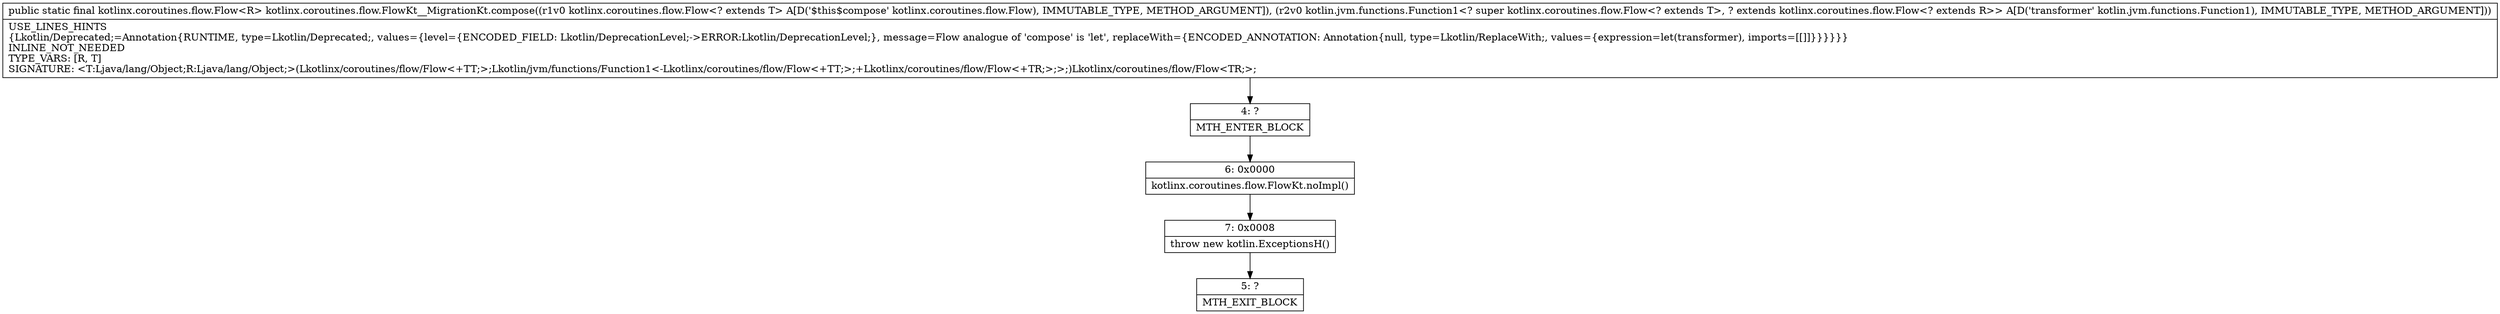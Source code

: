 digraph "CFG forkotlinx.coroutines.flow.FlowKt__MigrationKt.compose(Lkotlinx\/coroutines\/flow\/Flow;Lkotlin\/jvm\/functions\/Function1;)Lkotlinx\/coroutines\/flow\/Flow;" {
Node_4 [shape=record,label="{4\:\ ?|MTH_ENTER_BLOCK\l}"];
Node_6 [shape=record,label="{6\:\ 0x0000|kotlinx.coroutines.flow.FlowKt.noImpl()\l}"];
Node_7 [shape=record,label="{7\:\ 0x0008|throw new kotlin.ExceptionsH()\l}"];
Node_5 [shape=record,label="{5\:\ ?|MTH_EXIT_BLOCK\l}"];
MethodNode[shape=record,label="{public static final kotlinx.coroutines.flow.Flow\<R\> kotlinx.coroutines.flow.FlowKt__MigrationKt.compose((r1v0 kotlinx.coroutines.flow.Flow\<? extends T\> A[D('$this$compose' kotlinx.coroutines.flow.Flow), IMMUTABLE_TYPE, METHOD_ARGUMENT]), (r2v0 kotlin.jvm.functions.Function1\<? super kotlinx.coroutines.flow.Flow\<? extends T\>, ? extends kotlinx.coroutines.flow.Flow\<? extends R\>\> A[D('transformer' kotlin.jvm.functions.Function1), IMMUTABLE_TYPE, METHOD_ARGUMENT]))  | USE_LINES_HINTS\l\{Lkotlin\/Deprecated;=Annotation\{RUNTIME, type=Lkotlin\/Deprecated;, values=\{level=\{ENCODED_FIELD: Lkotlin\/DeprecationLevel;\-\>ERROR:Lkotlin\/DeprecationLevel;\}, message=Flow analogue of 'compose' is 'let', replaceWith=\{ENCODED_ANNOTATION: Annotation\{null, type=Lkotlin\/ReplaceWith;, values=\{expression=let(transformer), imports=[[]]\}\}\}\}\}\}\lINLINE_NOT_NEEDED\lTYPE_VARS: [R, T]\lSIGNATURE: \<T:Ljava\/lang\/Object;R:Ljava\/lang\/Object;\>(Lkotlinx\/coroutines\/flow\/Flow\<+TT;\>;Lkotlin\/jvm\/functions\/Function1\<\-Lkotlinx\/coroutines\/flow\/Flow\<+TT;\>;+Lkotlinx\/coroutines\/flow\/Flow\<+TR;\>;\>;)Lkotlinx\/coroutines\/flow\/Flow\<TR;\>;\l}"];
MethodNode -> Node_4;Node_4 -> Node_6;
Node_6 -> Node_7;
Node_7 -> Node_5;
}

